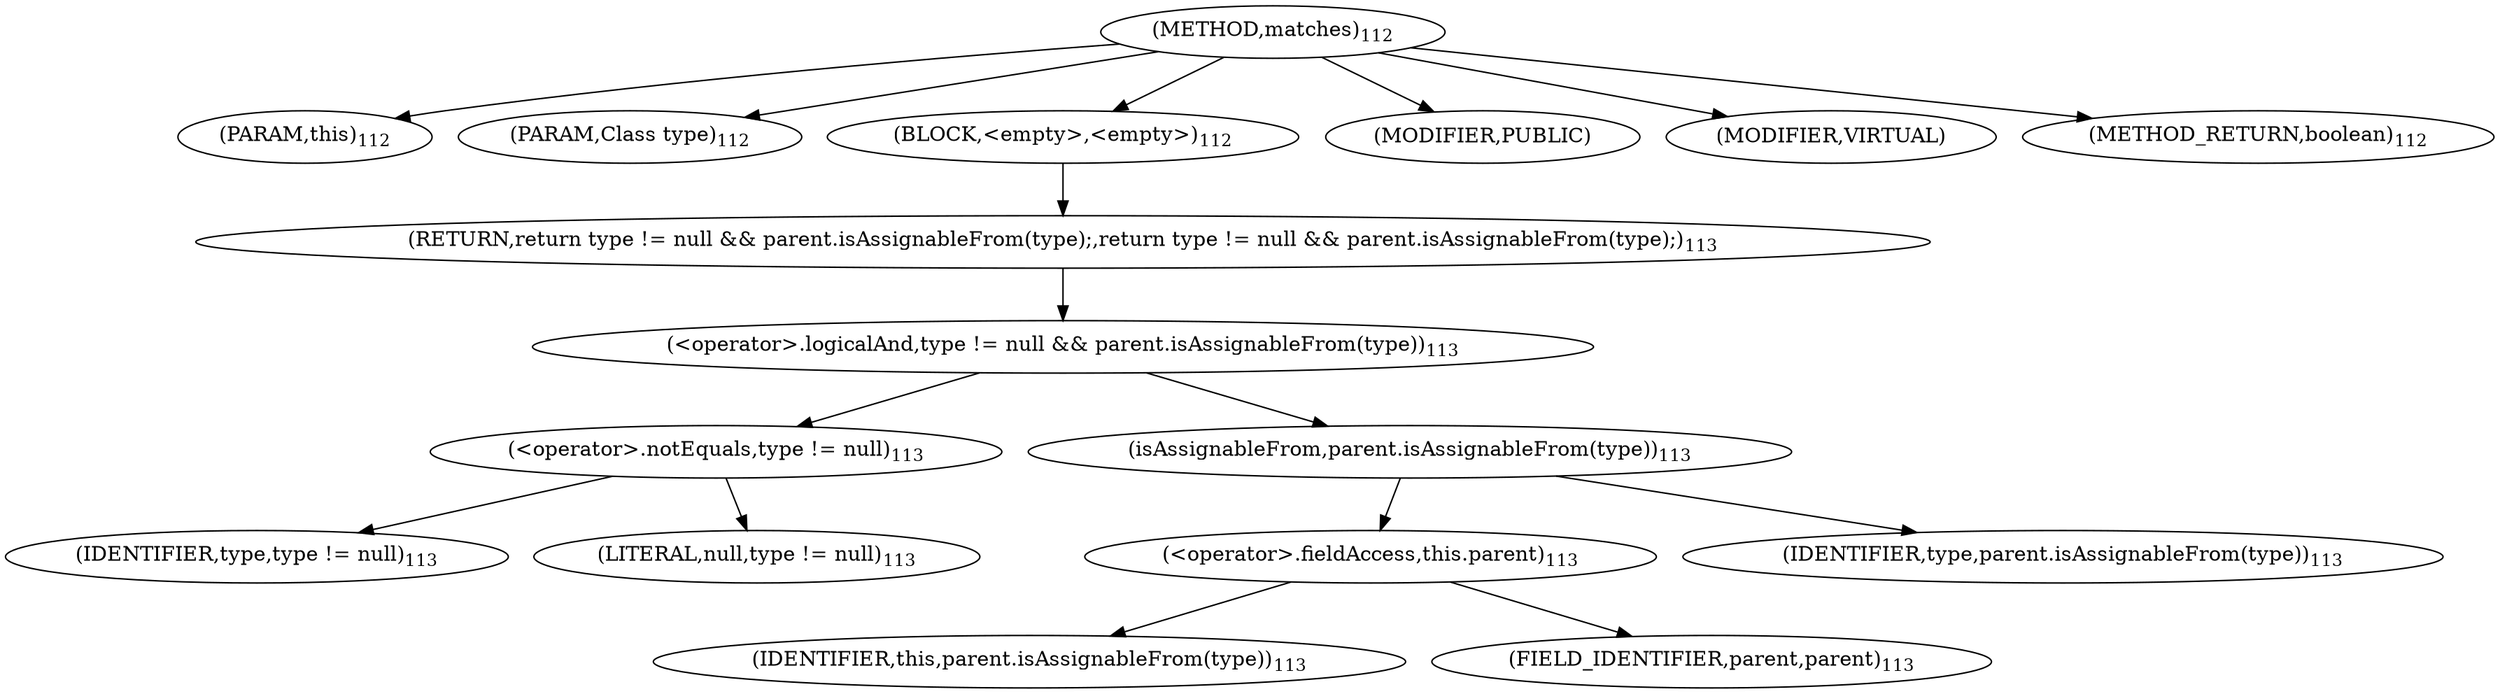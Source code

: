 digraph "matches" {  
"114" [label = <(METHOD,matches)<SUB>112</SUB>> ]
"115" [label = <(PARAM,this)<SUB>112</SUB>> ]
"116" [label = <(PARAM,Class type)<SUB>112</SUB>> ]
"117" [label = <(BLOCK,&lt;empty&gt;,&lt;empty&gt;)<SUB>112</SUB>> ]
"118" [label = <(RETURN,return type != null &amp;&amp; parent.isAssignableFrom(type);,return type != null &amp;&amp; parent.isAssignableFrom(type);)<SUB>113</SUB>> ]
"119" [label = <(&lt;operator&gt;.logicalAnd,type != null &amp;&amp; parent.isAssignableFrom(type))<SUB>113</SUB>> ]
"120" [label = <(&lt;operator&gt;.notEquals,type != null)<SUB>113</SUB>> ]
"121" [label = <(IDENTIFIER,type,type != null)<SUB>113</SUB>> ]
"122" [label = <(LITERAL,null,type != null)<SUB>113</SUB>> ]
"123" [label = <(isAssignableFrom,parent.isAssignableFrom(type))<SUB>113</SUB>> ]
"124" [label = <(&lt;operator&gt;.fieldAccess,this.parent)<SUB>113</SUB>> ]
"125" [label = <(IDENTIFIER,this,parent.isAssignableFrom(type))<SUB>113</SUB>> ]
"126" [label = <(FIELD_IDENTIFIER,parent,parent)<SUB>113</SUB>> ]
"127" [label = <(IDENTIFIER,type,parent.isAssignableFrom(type))<SUB>113</SUB>> ]
"128" [label = <(MODIFIER,PUBLIC)> ]
"129" [label = <(MODIFIER,VIRTUAL)> ]
"130" [label = <(METHOD_RETURN,boolean)<SUB>112</SUB>> ]
  "114" -> "115" 
  "114" -> "116" 
  "114" -> "117" 
  "114" -> "128" 
  "114" -> "129" 
  "114" -> "130" 
  "117" -> "118" 
  "118" -> "119" 
  "119" -> "120" 
  "119" -> "123" 
  "120" -> "121" 
  "120" -> "122" 
  "123" -> "124" 
  "123" -> "127" 
  "124" -> "125" 
  "124" -> "126" 
}
